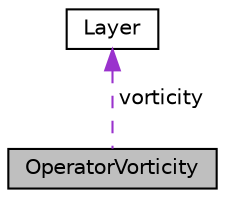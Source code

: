 digraph "OperatorVorticity"
{
  edge [fontname="Helvetica",fontsize="10",labelfontname="Helvetica",labelfontsize="10"];
  node [fontname="Helvetica",fontsize="10",shape=record];
  Node1 [label="OperatorVorticity",height=0.2,width=0.4,color="black", fillcolor="grey75", style="filled", fontcolor="black"];
  Node2 -> Node1 [dir="back",color="darkorchid3",fontsize="10",style="dashed",label=" vorticity" ];
  Node2 [label="Layer",height=0.2,width=0.4,color="black", fillcolor="white", style="filled",URL="$struct_layer.html"];
}
